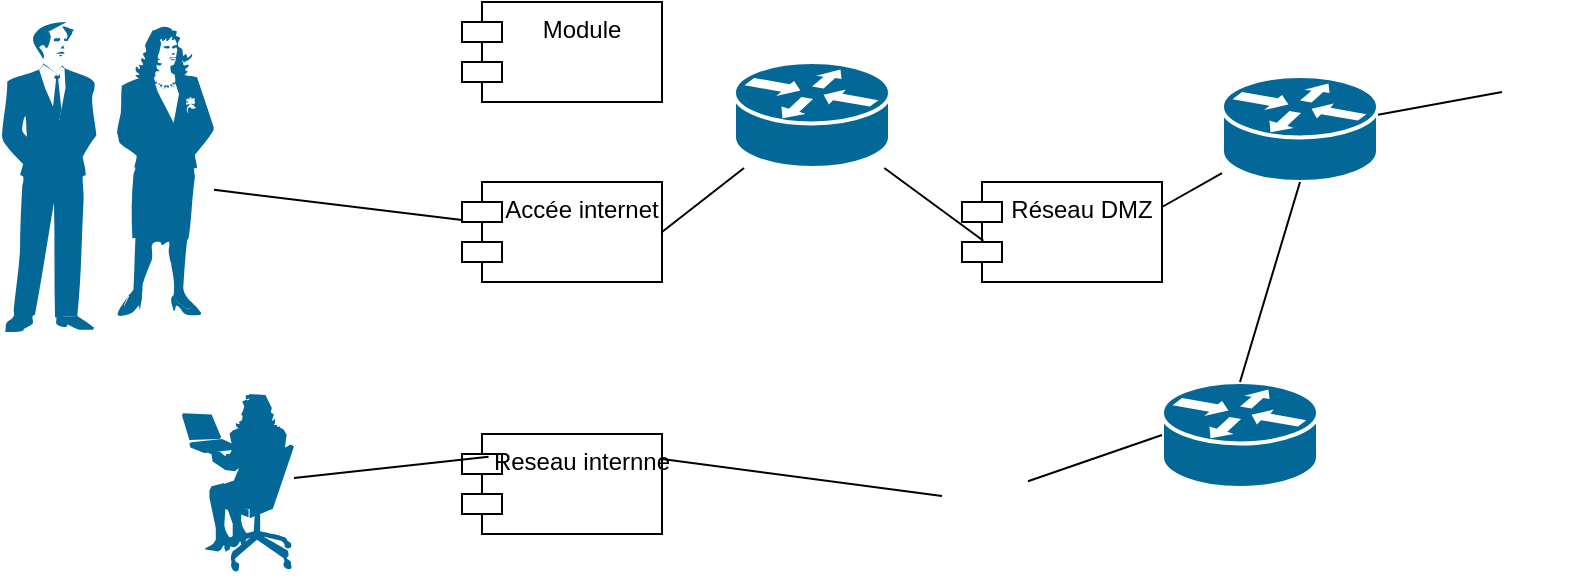 <mxfile>
    <diagram id="74FS2Mnp3qh-DElOANEX" name="Page-1">
        <mxGraphModel dx="576" dy="427" grid="1" gridSize="10" guides="1" tooltips="1" connect="1" arrows="1" fold="1" page="1" pageScale="1" pageWidth="850" pageHeight="1100" math="0" shadow="0">
            <root>
                <mxCell id="0"/>
                <mxCell id="1" parent="0"/>
                <mxCell id="2" value="" style="shape=mxgraph.cisco.servers.standard_host;sketch=0;html=1;pointerEvents=1;dashed=0;fillColor=default;strokeColor=#ffffff;strokeWidth=2;verticalLabelPosition=bottom;verticalAlign=top;align=center;outlineConnect=0;" vertex="1" parent="1">
                    <mxGeometry x="770" y="20" width="43" height="62" as="geometry"/>
                </mxCell>
                <mxCell id="3" value="" style="shape=mxgraph.cisco.people.man_woman;sketch=0;html=1;pointerEvents=1;dashed=0;fillColor=#036897;strokeColor=#ffffff;strokeWidth=2;verticalLabelPosition=bottom;verticalAlign=top;align=center;outlineConnect=0;" vertex="1" parent="1">
                    <mxGeometry x="20" y="20" width="106" height="155" as="geometry"/>
                </mxCell>
                <mxCell id="6" value="" style="endArrow=none;html=1;" edge="1" parent="1" source="3" target="7">
                    <mxGeometry width="50" height="50" relative="1" as="geometry">
                        <mxPoint x="180" y="130" as="sourcePoint"/>
                        <mxPoint x="230" y="80" as="targetPoint"/>
                    </mxGeometry>
                </mxCell>
                <mxCell id="7" value="Accés Internet" style="shape=module;align=left;spacingLeft=20;align=center;verticalAlign=top;fillColor=default;" vertex="1" parent="1">
                    <mxGeometry x="250" y="100" width="100" height="50" as="geometry"/>
                </mxCell>
                <mxCell id="8" value="" style="endArrow=none;html=1;exitX=1;exitY=0.5;exitDx=0;exitDy=0;" edge="1" parent="1" source="7" target="25">
                    <mxGeometry width="50" height="50" relative="1" as="geometry">
                        <mxPoint x="270" y="150" as="sourcePoint"/>
                        <mxPoint x="320" y="100" as="targetPoint"/>
                    </mxGeometry>
                </mxCell>
                <mxCell id="9" value="Module" style="shape=module;align=left;spacingLeft=20;align=center;verticalAlign=top;fillColor=default;" vertex="1" parent="1">
                    <mxGeometry x="250" y="100" width="100" height="50" as="geometry"/>
                </mxCell>
                <mxCell id="10" value="Accée internet" style="shape=module;align=left;spacingLeft=20;align=center;verticalAlign=top;fillColor=default;" vertex="1" parent="1">
                    <mxGeometry x="250" y="100" width="100" height="50" as="geometry"/>
                </mxCell>
                <mxCell id="11" value="Reseau internne" style="shape=module;align=left;spacingLeft=20;align=center;verticalAlign=top;fillColor=default;" vertex="1" parent="1">
                    <mxGeometry x="250" y="226" width="100" height="50" as="geometry"/>
                </mxCell>
                <mxCell id="12" value="" style="shape=mxgraph.cisco.people.sitting_woman;sketch=0;html=1;pointerEvents=1;dashed=0;fillColor=#036897;strokeColor=#ffffff;strokeWidth=2;verticalLabelPosition=bottom;verticalAlign=top;align=center;outlineConnect=0;" vertex="1" parent="1">
                    <mxGeometry x="110" y="206" width="56" height="90" as="geometry"/>
                </mxCell>
                <mxCell id="13" value="" style="endArrow=none;html=1;entryX=0.133;entryY=0.227;entryDx=0;entryDy=0;entryPerimeter=0;" edge="1" parent="1" source="12" target="11">
                    <mxGeometry width="50" height="50" relative="1" as="geometry">
                        <mxPoint x="136" y="113.921" as="sourcePoint"/>
                        <mxPoint x="260" y="128.943" as="targetPoint"/>
                    </mxGeometry>
                </mxCell>
                <mxCell id="14" value="" style="shape=mxgraph.cisco.servers.standard_host;sketch=0;html=1;pointerEvents=1;dashed=0;fillColor=default;strokeColor=#ffffff;strokeWidth=2;verticalLabelPosition=bottom;verticalAlign=top;align=center;outlineConnect=0;" vertex="1" parent="1">
                    <mxGeometry x="490" y="226" width="43" height="62" as="geometry"/>
                </mxCell>
                <mxCell id="15" value="" style="endArrow=none;html=1;exitX=1;exitY=0.25;exitDx=0;exitDy=0;entryX=0;entryY=0.5;entryDx=0;entryDy=0;entryPerimeter=0;" edge="1" parent="1" source="11" target="14">
                    <mxGeometry width="50" height="50" relative="1" as="geometry">
                        <mxPoint x="360" y="135" as="sourcePoint"/>
                        <mxPoint x="510" y="70.277" as="targetPoint"/>
                    </mxGeometry>
                </mxCell>
                <mxCell id="16" value="" style="shape=mxgraph.cisco.routers.router;sketch=0;html=1;pointerEvents=1;dashed=0;fillColor=#036897;strokeColor=#ffffff;strokeWidth=2;verticalLabelPosition=bottom;verticalAlign=top;align=center;outlineConnect=0;" vertex="1" parent="1">
                    <mxGeometry x="630" y="47" width="78" height="53" as="geometry"/>
                </mxCell>
                <mxCell id="17" value="" style="shape=mxgraph.cisco.routers.router;sketch=0;html=1;pointerEvents=1;dashed=0;fillColor=#036897;strokeColor=#ffffff;strokeWidth=2;verticalLabelPosition=bottom;verticalAlign=top;align=center;outlineConnect=0;" vertex="1" parent="1">
                    <mxGeometry x="600" y="200" width="78" height="53" as="geometry"/>
                </mxCell>
                <mxCell id="18" value="" style="endArrow=none;html=1;exitX=0;exitY=0.5;exitDx=0;exitDy=0;exitPerimeter=0;" edge="1" parent="1" source="17" target="14">
                    <mxGeometry width="50" height="50" relative="1" as="geometry">
                        <mxPoint x="136" y="113.921" as="sourcePoint"/>
                        <mxPoint x="260" y="128.943" as="targetPoint"/>
                    </mxGeometry>
                </mxCell>
                <mxCell id="19" value="" style="endArrow=none;html=1;" edge="1" parent="1" source="16" target="2">
                    <mxGeometry width="50" height="50" relative="1" as="geometry">
                        <mxPoint x="710" y="60" as="sourcePoint"/>
                        <mxPoint x="270" y="138.943" as="targetPoint"/>
                    </mxGeometry>
                </mxCell>
                <mxCell id="20" value="Réseau DMZ" style="shape=module;align=left;spacingLeft=20;align=center;verticalAlign=top;fillColor=default;" vertex="1" parent="1">
                    <mxGeometry x="500" y="100" width="100" height="50" as="geometry"/>
                </mxCell>
                <mxCell id="21" value="" style="endArrow=none;html=1;exitX=1;exitY=0.25;exitDx=0;exitDy=0;" edge="1" parent="1" source="20" target="16">
                    <mxGeometry width="50" height="50" relative="1" as="geometry">
                        <mxPoint x="718" y="76.337" as="sourcePoint"/>
                        <mxPoint x="780" y="64.949" as="targetPoint"/>
                    </mxGeometry>
                </mxCell>
                <mxCell id="22" value="" style="endArrow=none;html=1;entryX=0.5;entryY=0;entryDx=0;entryDy=0;entryPerimeter=0;exitX=0.5;exitY=1;exitDx=0;exitDy=0;exitPerimeter=0;" edge="1" parent="1" source="16" target="17">
                    <mxGeometry width="50" height="50" relative="1" as="geometry">
                        <mxPoint x="718" y="76.337" as="sourcePoint"/>
                        <mxPoint x="780" y="64.949" as="targetPoint"/>
                    </mxGeometry>
                </mxCell>
                <mxCell id="25" value="" style="shape=mxgraph.cisco.routers.router;sketch=0;html=1;pointerEvents=1;dashed=0;fillColor=#036897;strokeColor=#ffffff;strokeWidth=2;verticalLabelPosition=bottom;verticalAlign=top;align=center;outlineConnect=0;" vertex="1" parent="1">
                    <mxGeometry x="386" y="40" width="78" height="53" as="geometry"/>
                </mxCell>
                <mxCell id="27" value="" style="endArrow=none;html=1;entryX=0.107;entryY=0.587;entryDx=0;entryDy=0;entryPerimeter=0;" edge="1" parent="1" source="25" target="20">
                    <mxGeometry width="50" height="50" relative="1" as="geometry">
                        <mxPoint x="360" y="248.5" as="sourcePoint"/>
                        <mxPoint x="500" y="267" as="targetPoint"/>
                    </mxGeometry>
                </mxCell>
                <mxCell id="28" value="Module" style="shape=module;align=left;spacingLeft=20;align=center;verticalAlign=top;fillColor=default;" vertex="1" parent="1">
                    <mxGeometry x="250" y="10" width="100" height="50" as="geometry"/>
                </mxCell>
            </root>
        </mxGraphModel>
    </diagram>
</mxfile>